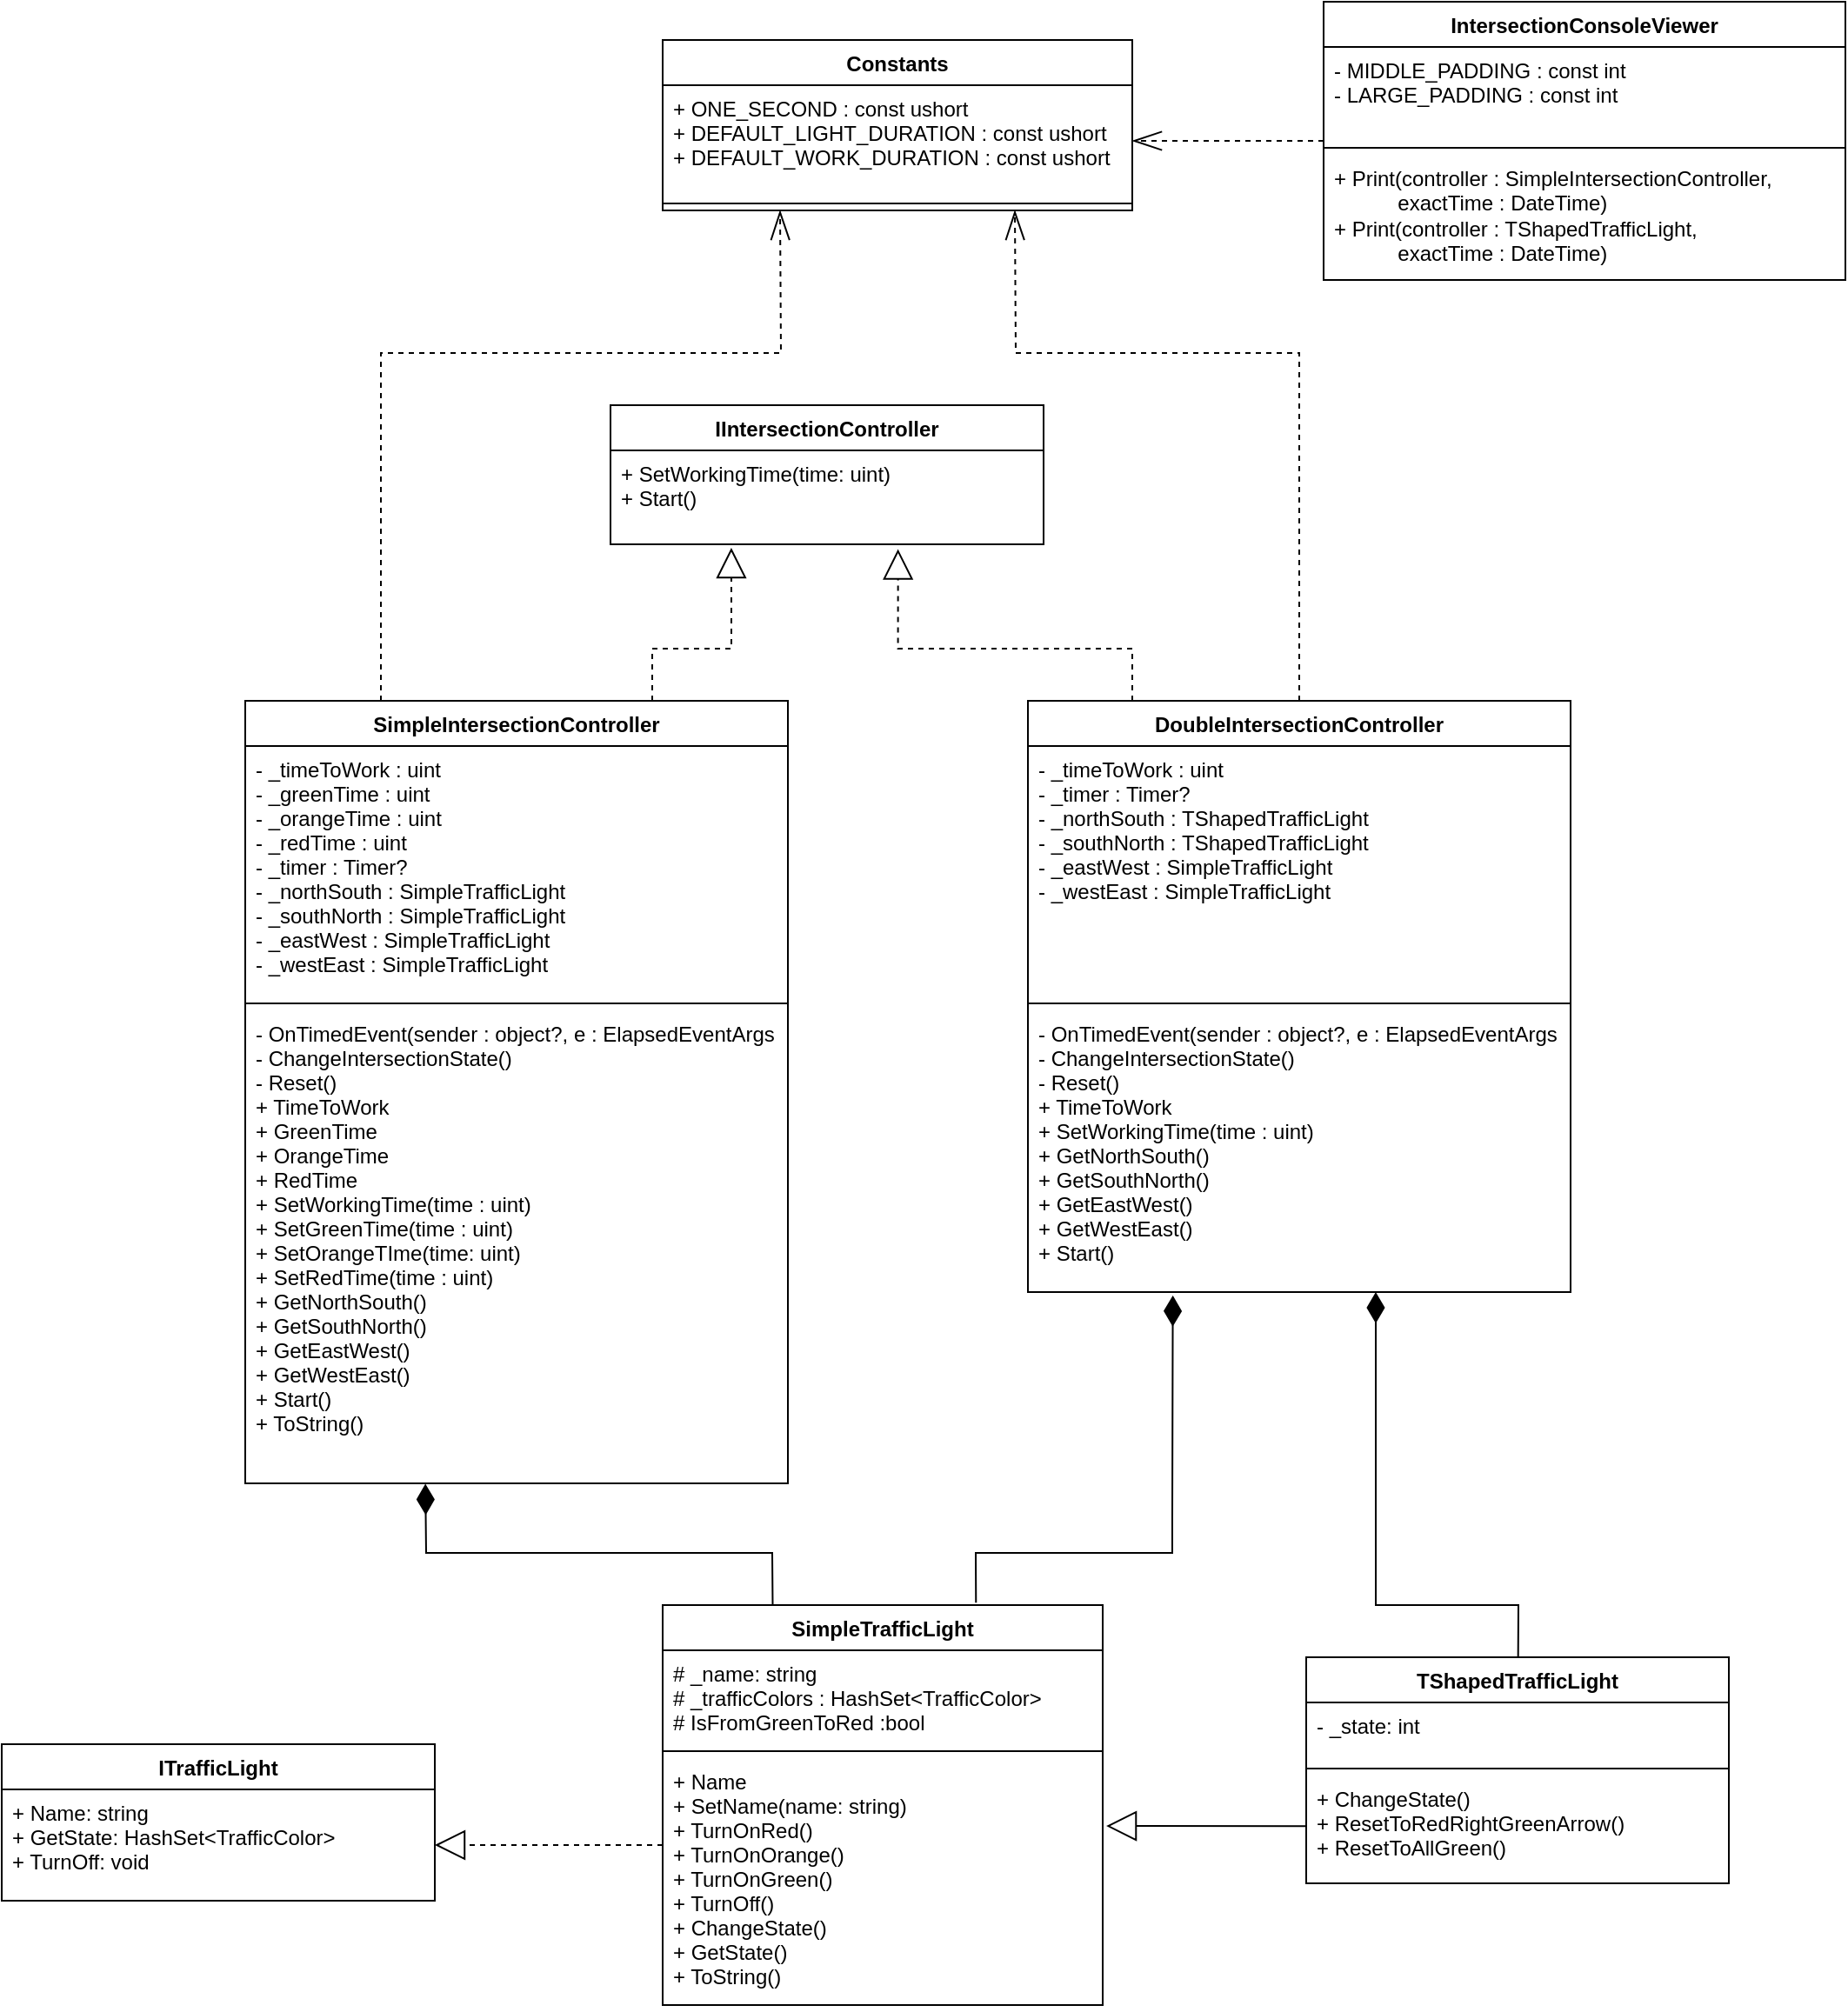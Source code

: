 <mxfile version="13.9.9" type="device"><diagram id="R354xktgqW_jcVAKE3_4" name="Page-1"><mxGraphModel dx="2946" dy="1677" grid="1" gridSize="10" guides="1" tooltips="1" connect="1" arrows="1" fold="1" page="1" pageScale="1" pageWidth="827" pageHeight="1169" math="0" shadow="0"><root><mxCell id="0"/><mxCell id="1" parent="0"/><mxCell id="_O6VyRUpiQ912jWRSo_G-31" style="edgeStyle=orthogonalEdgeStyle;rounded=0;orthogonalLoop=1;jettySize=auto;html=1;entryX=1;entryY=0.5;entryDx=0;entryDy=0;endArrow=block;endFill=0;dashed=1;strokeWidth=1;endSize=15;" edge="1" parent="1" source="_O6VyRUpiQ912jWRSo_G-20" target="_O6VyRUpiQ912jWRSo_G-27"><mxGeometry relative="1" as="geometry"><Array as="points"><mxPoint x="490" y="1388"/><mxPoint x="490" y="1388"/></Array></mxGeometry></mxCell><mxCell id="_O6VyRUpiQ912jWRSo_G-74" style="edgeStyle=none;rounded=0;orthogonalLoop=1;jettySize=auto;html=1;entryX=0.332;entryY=1.001;entryDx=0;entryDy=0;entryPerimeter=0;endArrow=diamondThin;endFill=1;endSize=15;strokeWidth=1;exitX=0.25;exitY=0;exitDx=0;exitDy=0;" edge="1" parent="1" source="_O6VyRUpiQ912jWRSo_G-20" target="_O6VyRUpiQ912jWRSo_G-53"><mxGeometry relative="1" as="geometry"><Array as="points"><mxPoint x="613" y="1220"/><mxPoint x="580" y="1220"/><mxPoint x="414" y="1220"/></Array></mxGeometry></mxCell><mxCell id="_O6VyRUpiQ912jWRSo_G-75" style="edgeStyle=none;rounded=0;orthogonalLoop=1;jettySize=auto;html=1;entryX=0.267;entryY=1.012;entryDx=0;entryDy=0;entryPerimeter=0;endArrow=diamondThin;endFill=1;endSize=15;strokeWidth=1;exitX=0.712;exitY=-0.006;exitDx=0;exitDy=0;exitPerimeter=0;" edge="1" parent="1" source="_O6VyRUpiQ912jWRSo_G-20" target="_O6VyRUpiQ912jWRSo_G-58"><mxGeometry relative="1" as="geometry"><mxPoint x="710" y="1220" as="sourcePoint"/><Array as="points"><mxPoint x="730" y="1220"/><mxPoint x="750" y="1220"/><mxPoint x="843" y="1220"/><mxPoint x="843" y="1200"/></Array></mxGeometry></mxCell><mxCell id="_O6VyRUpiQ912jWRSo_G-20" value="SimpleTrafficLight" style="swimlane;fontStyle=1;align=center;verticalAlign=top;childLayout=stackLayout;horizontal=1;startSize=26;horizontalStack=0;resizeParent=1;resizeParentMax=0;resizeLast=0;collapsible=1;marginBottom=0;" vertex="1" parent="1"><mxGeometry x="550" y="1250" width="253" height="230" as="geometry"/></mxCell><mxCell id="_O6VyRUpiQ912jWRSo_G-21" value="# _name: string&#10;# _trafficColors : HashSet&lt;TrafficColor&gt;&#10;# IsFromGreenToRed :bool" style="text;strokeColor=none;fillColor=none;align=left;verticalAlign=top;spacingLeft=4;spacingRight=4;overflow=hidden;rotatable=0;points=[[0,0.5],[1,0.5]];portConstraint=eastwest;" vertex="1" parent="_O6VyRUpiQ912jWRSo_G-20"><mxGeometry y="26" width="253" height="54" as="geometry"/></mxCell><mxCell id="_O6VyRUpiQ912jWRSo_G-22" value="" style="line;strokeWidth=1;fillColor=none;align=left;verticalAlign=middle;spacingTop=-1;spacingLeft=3;spacingRight=3;rotatable=0;labelPosition=right;points=[];portConstraint=eastwest;" vertex="1" parent="_O6VyRUpiQ912jWRSo_G-20"><mxGeometry y="80" width="253" height="8" as="geometry"/></mxCell><mxCell id="_O6VyRUpiQ912jWRSo_G-23" value="+ Name&#10;+ SetName(name: string)&#10;+ TurnOnRed()&#10;+ TurnOnOrange()&#10;+ TurnOnGreen()&#10;+ TurnOff()&#10;+ ChangeState()&#10;+ GetState()&#10;+ ToString()" style="text;strokeColor=none;fillColor=none;align=left;verticalAlign=top;spacingLeft=4;spacingRight=4;overflow=hidden;rotatable=0;points=[[0,0.5],[1,0.5]];portConstraint=eastwest;" vertex="1" parent="_O6VyRUpiQ912jWRSo_G-20"><mxGeometry y="88" width="253" height="142" as="geometry"/></mxCell><mxCell id="_O6VyRUpiQ912jWRSo_G-24" value="ITrafficLight" style="swimlane;fontStyle=1;align=center;verticalAlign=top;childLayout=stackLayout;horizontal=1;startSize=26;horizontalStack=0;resizeParent=1;resizeParentMax=0;resizeLast=0;collapsible=1;marginBottom=0;" vertex="1" parent="1"><mxGeometry x="170" y="1330" width="249" height="90" as="geometry"/></mxCell><mxCell id="_O6VyRUpiQ912jWRSo_G-27" value="+ Name: string&#10;+ GetState: HashSet&lt;TrafficColor&gt;&#10;+ TurnOff: void" style="text;strokeColor=none;fillColor=none;align=left;verticalAlign=top;spacingLeft=4;spacingRight=4;overflow=hidden;rotatable=0;points=[[0,0.5],[1,0.5]];portConstraint=eastwest;" vertex="1" parent="_O6VyRUpiQ912jWRSo_G-24"><mxGeometry y="26" width="249" height="64" as="geometry"/></mxCell><mxCell id="_O6VyRUpiQ912jWRSo_G-41" style="edgeStyle=orthogonalEdgeStyle;rounded=0;orthogonalLoop=1;jettySize=auto;html=1;endArrow=block;endFill=0;endSize=15;strokeWidth=1;entryX=1.008;entryY=0.275;entryDx=0;entryDy=0;exitX=0;exitY=1.099;exitDx=0;exitDy=0;exitPerimeter=0;entryPerimeter=0;" edge="1" parent="1" source="_O6VyRUpiQ912jWRSo_G-38" target="_O6VyRUpiQ912jWRSo_G-23"><mxGeometry relative="1" as="geometry"><mxPoint x="336.5" y="1680" as="targetPoint"/><mxPoint x="950" y="1383" as="sourcePoint"/><Array as="points"><mxPoint x="920" y="1377"/></Array></mxGeometry></mxCell><mxCell id="_O6VyRUpiQ912jWRSo_G-76" style="edgeStyle=none;rounded=0;orthogonalLoop=1;jettySize=auto;html=1;entryX=0.641;entryY=1;entryDx=0;entryDy=0;entryPerimeter=0;endArrow=diamondThin;endFill=1;endSize=15;strokeWidth=1;" edge="1" parent="1" source="_O6VyRUpiQ912jWRSo_G-37" target="_O6VyRUpiQ912jWRSo_G-58"><mxGeometry relative="1" as="geometry"><Array as="points"><mxPoint x="1042" y="1250"/><mxPoint x="960" y="1250"/></Array></mxGeometry></mxCell><mxCell id="_O6VyRUpiQ912jWRSo_G-37" value="TShapedTrafficLight" style="swimlane;fontStyle=1;align=center;verticalAlign=top;childLayout=stackLayout;horizontal=1;startSize=26;horizontalStack=0;resizeParent=1;resizeParentMax=0;resizeLast=0;collapsible=1;marginBottom=0;" vertex="1" parent="1"><mxGeometry x="920" y="1280" width="243" height="130" as="geometry"/></mxCell><mxCell id="_O6VyRUpiQ912jWRSo_G-38" value="- _state: int" style="text;strokeColor=none;fillColor=none;align=left;verticalAlign=top;spacingLeft=4;spacingRight=4;overflow=hidden;rotatable=0;points=[[0,0.5],[1,0.5]];portConstraint=eastwest;" vertex="1" parent="_O6VyRUpiQ912jWRSo_G-37"><mxGeometry y="26" width="243" height="34" as="geometry"/></mxCell><mxCell id="_O6VyRUpiQ912jWRSo_G-39" value="" style="line;strokeWidth=1;fillColor=none;align=left;verticalAlign=middle;spacingTop=-1;spacingLeft=3;spacingRight=3;rotatable=0;labelPosition=right;points=[];portConstraint=eastwest;" vertex="1" parent="_O6VyRUpiQ912jWRSo_G-37"><mxGeometry y="60" width="243" height="8" as="geometry"/></mxCell><mxCell id="_O6VyRUpiQ912jWRSo_G-40" value="+ ChangeState()&#10;+ ResetToRedRightGreenArrow()&#10;+ ResetToAllGreen()" style="text;strokeColor=none;fillColor=none;align=left;verticalAlign=top;spacingLeft=4;spacingRight=4;overflow=hidden;rotatable=0;points=[[0,0.5],[1,0.5]];portConstraint=eastwest;" vertex="1" parent="_O6VyRUpiQ912jWRSo_G-37"><mxGeometry y="68" width="243" height="62" as="geometry"/></mxCell><mxCell id="_O6VyRUpiQ912jWRSo_G-48" value="IIntersectionController" style="swimlane;fontStyle=1;align=center;verticalAlign=top;childLayout=stackLayout;horizontal=1;startSize=26;horizontalStack=0;resizeParent=1;resizeParentMax=0;resizeLast=0;collapsible=1;marginBottom=0;" vertex="1" parent="1"><mxGeometry x="520" y="560" width="249" height="80" as="geometry"/></mxCell><mxCell id="_O6VyRUpiQ912jWRSo_G-49" value="+ SetWorkingTime(time: uint)&#10;+ Start()" style="text;strokeColor=none;fillColor=none;align=left;verticalAlign=top;spacingLeft=4;spacingRight=4;overflow=hidden;rotatable=0;points=[[0,0.5],[1,0.5]];portConstraint=eastwest;" vertex="1" parent="_O6VyRUpiQ912jWRSo_G-48"><mxGeometry y="26" width="249" height="54" as="geometry"/></mxCell><mxCell id="_O6VyRUpiQ912jWRSo_G-54" style="edgeStyle=orthogonalEdgeStyle;rounded=0;orthogonalLoop=1;jettySize=auto;html=1;entryX=0.279;entryY=1.037;entryDx=0;entryDy=0;entryPerimeter=0;endArrow=block;endFill=0;endSize=15;strokeWidth=1;dashed=1;exitX=0.75;exitY=0;exitDx=0;exitDy=0;" edge="1" parent="1" source="_O6VyRUpiQ912jWRSo_G-50" target="_O6VyRUpiQ912jWRSo_G-49"><mxGeometry relative="1" as="geometry"><Array as="points"><mxPoint x="544" y="700"/><mxPoint x="590" y="700"/></Array></mxGeometry></mxCell><mxCell id="_O6VyRUpiQ912jWRSo_G-79" style="edgeStyle=none;rounded=0;orthogonalLoop=1;jettySize=auto;html=1;entryX=0.25;entryY=1;entryDx=0;entryDy=0;dashed=1;endArrow=openThin;endFill=0;endSize=15;strokeWidth=1;exitX=0.25;exitY=0;exitDx=0;exitDy=0;" edge="1" parent="1" source="_O6VyRUpiQ912jWRSo_G-50" target="_O6VyRUpiQ912jWRSo_G-61"><mxGeometry relative="1" as="geometry"><mxPoint x="290" y="760" as="sourcePoint"/><Array as="points"><mxPoint x="388" y="530"/><mxPoint x="618" y="530"/></Array></mxGeometry></mxCell><mxCell id="_O6VyRUpiQ912jWRSo_G-50" value="SimpleIntersectionController" style="swimlane;fontStyle=1;align=center;verticalAlign=top;childLayout=stackLayout;horizontal=1;startSize=26;horizontalStack=0;resizeParent=1;resizeParentMax=0;resizeLast=0;collapsible=1;marginBottom=0;" vertex="1" parent="1"><mxGeometry x="310" y="730" width="312" height="450" as="geometry"/></mxCell><mxCell id="_O6VyRUpiQ912jWRSo_G-51" value="- _timeToWork : uint&#10;- _greenTime : uint&#10;- _orangeTime : uint&#10;- _redTime : uint&#10;- _timer : Timer?&#10;- _northSouth : SimpleTrafficLight&#10;- _southNorth : SimpleTrafficLight&#10;- _eastWest : SimpleTrafficLight &#10;- _westEast : SimpleTrafficLight" style="text;strokeColor=none;fillColor=none;align=left;verticalAlign=top;spacingLeft=4;spacingRight=4;overflow=hidden;rotatable=0;points=[[0,0.5],[1,0.5]];portConstraint=eastwest;" vertex="1" parent="_O6VyRUpiQ912jWRSo_G-50"><mxGeometry y="26" width="312" height="144" as="geometry"/></mxCell><mxCell id="_O6VyRUpiQ912jWRSo_G-52" value="" style="line;strokeWidth=1;fillColor=none;align=left;verticalAlign=middle;spacingTop=-1;spacingLeft=3;spacingRight=3;rotatable=0;labelPosition=right;points=[];portConstraint=eastwest;" vertex="1" parent="_O6VyRUpiQ912jWRSo_G-50"><mxGeometry y="170" width="312" height="8" as="geometry"/></mxCell><mxCell id="_O6VyRUpiQ912jWRSo_G-53" value="- OnTimedEvent(sender : object?, e : ElapsedEventArgs&#10;- ChangeIntersectionState()&#10;- Reset()&#10;+ TimeToWork&#10;+ GreenTime&#10;+ OrangeTime&#10;+ RedTime&#10;+ SetWorkingTime(time : uint)&#10;+ SetGreenTime(time : uint)&#10;+ SetOrangeTIme(time: uint)&#10;+ SetRedTime(time : uint)&#10;+ GetNorthSouth()&#10;+ GetSouthNorth()&#10;+ GetEastWest()&#10;+ GetWestEast()&#10;+ Start()&#10;+ ToString()&#10;&#10;" style="text;strokeColor=none;fillColor=none;align=left;verticalAlign=top;spacingLeft=4;spacingRight=4;overflow=hidden;rotatable=0;points=[[0,0.5],[1,0.5]];portConstraint=eastwest;" vertex="1" parent="_O6VyRUpiQ912jWRSo_G-50"><mxGeometry y="178" width="312" height="272" as="geometry"/></mxCell><mxCell id="_O6VyRUpiQ912jWRSo_G-60" style="edgeStyle=orthogonalEdgeStyle;rounded=0;orthogonalLoop=1;jettySize=auto;html=1;entryX=0.664;entryY=1.052;entryDx=0;entryDy=0;entryPerimeter=0;dashed=1;endArrow=block;endFill=0;endSize=15;strokeWidth=1;exitX=0.5;exitY=0;exitDx=0;exitDy=0;" edge="1" parent="1" source="_O6VyRUpiQ912jWRSo_G-55" target="_O6VyRUpiQ912jWRSo_G-49"><mxGeometry relative="1" as="geometry"><Array as="points"><mxPoint x="916" y="730"/><mxPoint x="820" y="730"/><mxPoint x="820" y="700"/><mxPoint x="685" y="700"/></Array></mxGeometry></mxCell><mxCell id="_O6VyRUpiQ912jWRSo_G-78" style="edgeStyle=none;rounded=0;orthogonalLoop=1;jettySize=auto;html=1;entryX=0.75;entryY=1;entryDx=0;entryDy=0;dashed=1;endArrow=openThin;endFill=0;endSize=15;strokeWidth=1;" edge="1" parent="1" source="_O6VyRUpiQ912jWRSo_G-55" target="_O6VyRUpiQ912jWRSo_G-61"><mxGeometry relative="1" as="geometry"><Array as="points"><mxPoint x="916" y="530"/><mxPoint x="753" y="530"/></Array></mxGeometry></mxCell><mxCell id="_O6VyRUpiQ912jWRSo_G-55" value="DoubleIntersectionController" style="swimlane;fontStyle=1;align=center;verticalAlign=top;childLayout=stackLayout;horizontal=1;startSize=26;horizontalStack=0;resizeParent=1;resizeParentMax=0;resizeLast=0;collapsible=1;marginBottom=0;" vertex="1" parent="1"><mxGeometry x="760" y="730" width="312" height="340" as="geometry"/></mxCell><mxCell id="_O6VyRUpiQ912jWRSo_G-56" value="- _timeToWork : uint&#10;- _timer : Timer?&#10;- _northSouth : TShapedTrafficLight&#10;- _southNorth : TShapedTrafficLight&#10;- _eastWest : SimpleTrafficLight &#10;- _westEast : SimpleTrafficLight" style="text;strokeColor=none;fillColor=none;align=left;verticalAlign=top;spacingLeft=4;spacingRight=4;overflow=hidden;rotatable=0;points=[[0,0.5],[1,0.5]];portConstraint=eastwest;" vertex="1" parent="_O6VyRUpiQ912jWRSo_G-55"><mxGeometry y="26" width="312" height="144" as="geometry"/></mxCell><mxCell id="_O6VyRUpiQ912jWRSo_G-57" value="" style="line;strokeWidth=1;fillColor=none;align=left;verticalAlign=middle;spacingTop=-1;spacingLeft=3;spacingRight=3;rotatable=0;labelPosition=right;points=[];portConstraint=eastwest;" vertex="1" parent="_O6VyRUpiQ912jWRSo_G-55"><mxGeometry y="170" width="312" height="8" as="geometry"/></mxCell><mxCell id="_O6VyRUpiQ912jWRSo_G-58" value="- OnTimedEvent(sender : object?, e : ElapsedEventArgs&#10;- ChangeIntersectionState()&#10;- Reset()&#10;+ TimeToWork&#10;+ SetWorkingTime(time : uint)&#10;+ GetNorthSouth()&#10;+ GetSouthNorth()&#10;+ GetEastWest()&#10;+ GetWestEast()&#10;+ Start()&#10;" style="text;strokeColor=none;fillColor=none;align=left;verticalAlign=top;spacingLeft=4;spacingRight=4;overflow=hidden;rotatable=0;points=[[0,0.5],[1,0.5]];portConstraint=eastwest;" vertex="1" parent="_O6VyRUpiQ912jWRSo_G-55"><mxGeometry y="178" width="312" height="162" as="geometry"/></mxCell><mxCell id="_O6VyRUpiQ912jWRSo_G-61" value="Constants" style="swimlane;fontStyle=1;align=center;verticalAlign=top;childLayout=stackLayout;horizontal=1;startSize=26;horizontalStack=0;resizeParent=1;resizeParentMax=0;resizeLast=0;collapsible=1;marginBottom=0;" vertex="1" parent="1"><mxGeometry x="550" y="350" width="270" height="98" as="geometry"/></mxCell><mxCell id="_O6VyRUpiQ912jWRSo_G-62" value="+ ONE_SECOND : const ushort&#10;+ DEFAULT_LIGHT_DURATION : const ushort&#10;+ DEFAULT_WORK_DURATION : const ushort&#10;" style="text;strokeColor=none;fillColor=none;align=left;verticalAlign=top;spacingLeft=4;spacingRight=4;overflow=hidden;rotatable=0;points=[[0,0.5],[1,0.5]];portConstraint=eastwest;" vertex="1" parent="_O6VyRUpiQ912jWRSo_G-61"><mxGeometry y="26" width="270" height="64" as="geometry"/></mxCell><mxCell id="_O6VyRUpiQ912jWRSo_G-63" value="" style="line;strokeWidth=1;fillColor=none;align=left;verticalAlign=middle;spacingTop=-1;spacingLeft=3;spacingRight=3;rotatable=0;labelPosition=right;points=[];portConstraint=eastwest;" vertex="1" parent="_O6VyRUpiQ912jWRSo_G-61"><mxGeometry y="90" width="270" height="8" as="geometry"/></mxCell><mxCell id="_O6VyRUpiQ912jWRSo_G-77" style="edgeStyle=none;rounded=0;orthogonalLoop=1;jettySize=auto;html=1;entryX=1;entryY=0.5;entryDx=0;entryDy=0;endArrow=openThin;endFill=0;endSize=15;strokeWidth=1;dashed=1;" edge="1" parent="1" source="_O6VyRUpiQ912jWRSo_G-68" target="_O6VyRUpiQ912jWRSo_G-62"><mxGeometry relative="1" as="geometry"/></mxCell><mxCell id="_O6VyRUpiQ912jWRSo_G-68" value="IntersectionConsoleViewer" style="swimlane;fontStyle=1;align=center;verticalAlign=top;childLayout=stackLayout;horizontal=1;startSize=26;horizontalStack=0;resizeParent=1;resizeParentMax=0;resizeLast=0;collapsible=1;marginBottom=0;" vertex="1" parent="1"><mxGeometry x="930" y="328" width="300" height="160" as="geometry"/></mxCell><mxCell id="_O6VyRUpiQ912jWRSo_G-69" value="- MIDDLE_PADDING : const int&#10;- LARGE_PADDING : const int" style="text;strokeColor=none;fillColor=none;align=left;verticalAlign=top;spacingLeft=4;spacingRight=4;overflow=hidden;rotatable=0;points=[[0,0.5],[1,0.5]];portConstraint=eastwest;" vertex="1" parent="_O6VyRUpiQ912jWRSo_G-68"><mxGeometry y="26" width="300" height="54" as="geometry"/></mxCell><mxCell id="_O6VyRUpiQ912jWRSo_G-70" value="" style="line;strokeWidth=1;fillColor=none;align=left;verticalAlign=middle;spacingTop=-1;spacingLeft=3;spacingRight=3;rotatable=0;labelPosition=right;points=[];portConstraint=eastwest;" vertex="1" parent="_O6VyRUpiQ912jWRSo_G-68"><mxGeometry y="80" width="300" height="8" as="geometry"/></mxCell><mxCell id="_O6VyRUpiQ912jWRSo_G-71" value="+ Print(controller : SimpleIntersectionController, &lt;br&gt;&amp;nbsp; &amp;nbsp; &amp;nbsp; &amp;nbsp; &amp;nbsp; &amp;nbsp;exactTime : DateTime)&lt;br&gt;+ Print(controller : TShapedTrafficLight,&amp;nbsp;&lt;br&gt;&amp;nbsp; &amp;nbsp; &amp;nbsp; &amp;nbsp; &amp;nbsp; &amp;nbsp;exactTime : DateTime)" style="text;strokeColor=none;fillColor=none;align=left;verticalAlign=top;spacingLeft=4;spacingRight=4;overflow=hidden;rotatable=0;points=[[0,0.5],[1,0.5]];portConstraint=eastwest;html=1;" vertex="1" parent="_O6VyRUpiQ912jWRSo_G-68"><mxGeometry y="88" width="300" height="72" as="geometry"/></mxCell></root></mxGraphModel></diagram></mxfile>